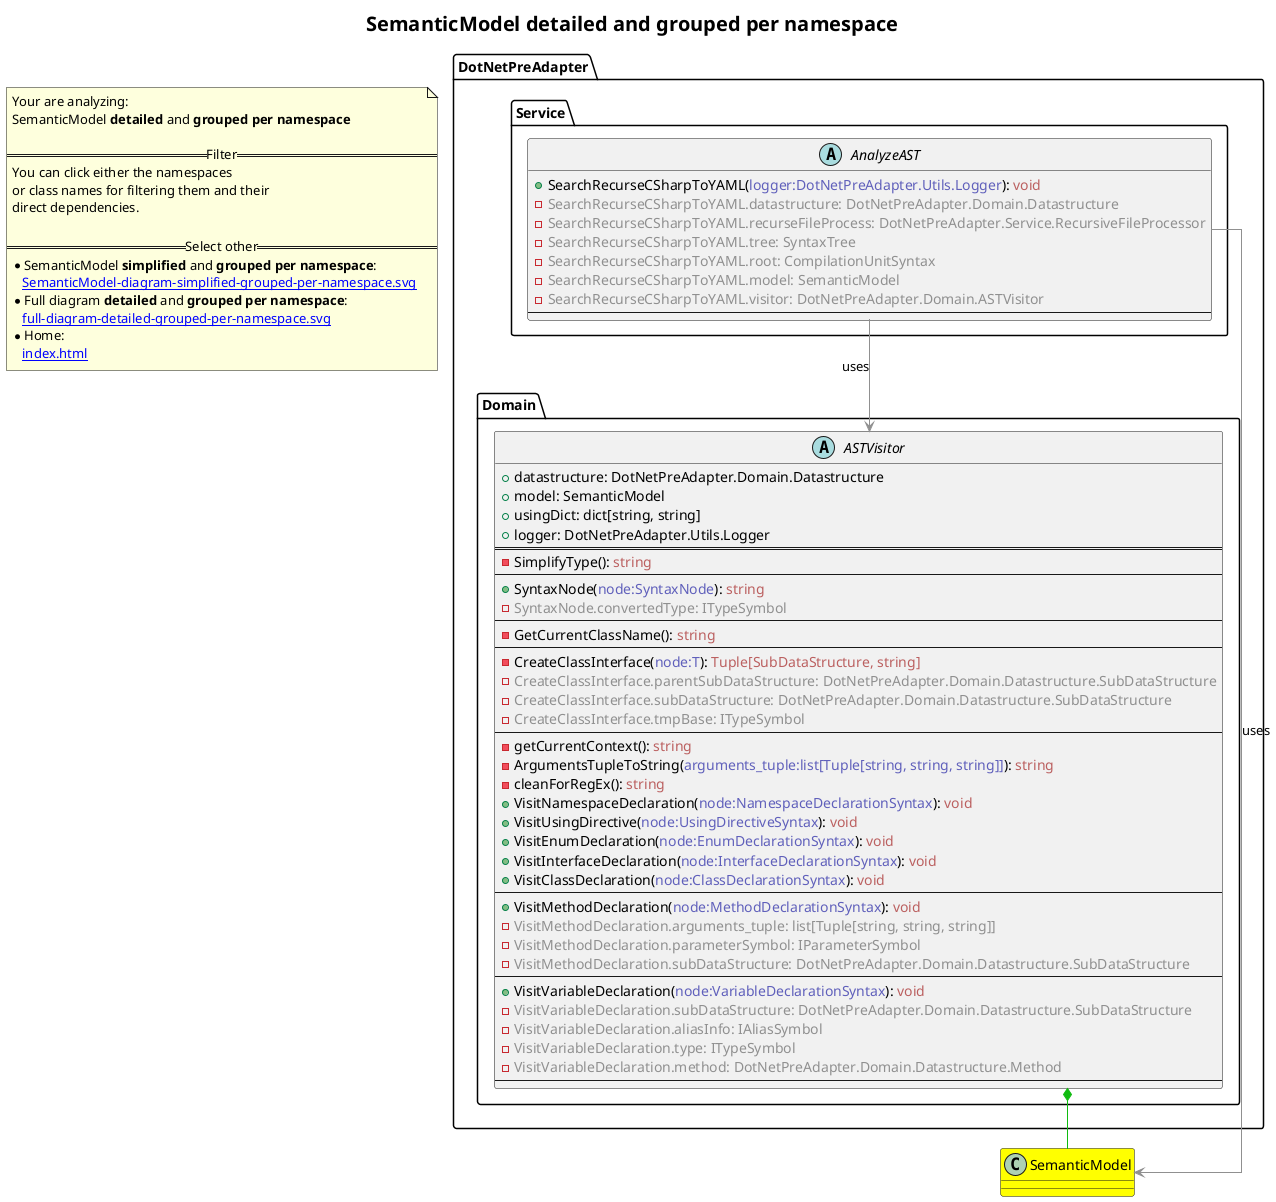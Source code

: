 @startuml
skinparam linetype ortho
title <size:20>SemanticModel **detailed** and **grouped per namespace**</size>
note "Your are analyzing:\nSemanticModel **detailed** and **grouped per namespace**\n\n==Filter==\nYou can click either the namespaces \nor class names for filtering them and their\ndirect dependencies.\n\n==Select other==\n* SemanticModel **simplified** and **grouped per namespace**:\n   [[SemanticModel-diagram-simplified-grouped-per-namespace.svg]]\n* Full diagram **detailed** and **grouped per namespace**:\n   [[full-diagram-detailed-grouped-per-namespace.svg]]\n* Home:\n   [[index.html]]" as FloatingNote
class SemanticModel [[SemanticModel-diagram-detailed-grouped-per-namespace.svg]] #yellow {
}
' Closing all previous_sub_namespace_list namespace None because file analysis is finished.
namespace DotNetPreAdapter [[DotNetPreAdapter-diagram-detailed-grouped-per-namespace.svg]] {
namespace DotNetPreAdapter.Domain [[DotNetPreAdapter.Domain-diagram-detailed-grouped-per-namespace.svg]] {
  abstract class DotNetPreAdapter.Domain.ASTVisitor [[DotNetPreAdapter.Domain.ASTVisitor-diagram-detailed-grouped-per-namespace.svg]]  {
    + datastructure: DotNetPreAdapter.Domain.Datastructure
    + model: SemanticModel
    + usingDict: dict[string, string]
    + logger: DotNetPreAdapter.Utils.Logger
==
    - SimplifyType(<font color="6060BB"></font>): <font color="BB6060">string</font>
--
    + SyntaxNode(<font color="6060BB">node:SyntaxNode</font>): <font color="BB6060">string</font>
    - <font color="909090">SyntaxNode.convertedType: ITypeSymbol</font>
--
    - GetCurrentClassName(<font color="6060BB"></font>): <font color="BB6060">string</font>
--
    - CreateClassInterface(<font color="6060BB">node:T</font>): <font color="BB6060">Tuple[SubDataStructure, string]</font>
    - <font color="909090">CreateClassInterface.parentSubDataStructure: DotNetPreAdapter.Domain.Datastructure.SubDataStructure</font>
    - <font color="909090">CreateClassInterface.subDataStructure: DotNetPreAdapter.Domain.Datastructure.SubDataStructure</font>
    - <font color="909090">CreateClassInterface.tmpBase: ITypeSymbol</font>
--
    - getCurrentContext(<font color="6060BB"></font>): <font color="BB6060">string</font>
    - ArgumentsTupleToString(<font color="6060BB">arguments_tuple:list[Tuple[string, string, string]]</font>): <font color="BB6060">string</font>
    - cleanForRegEx(<font color="6060BB"></font>): <font color="BB6060">string</font>
    + VisitNamespaceDeclaration(<font color="6060BB">node:NamespaceDeclarationSyntax</font>): <font color="BB6060">void</font>
    + VisitUsingDirective(<font color="6060BB">node:UsingDirectiveSyntax</font>): <font color="BB6060">void</font>
    + VisitEnumDeclaration(<font color="6060BB">node:EnumDeclarationSyntax</font>): <font color="BB6060">void</font>
    + VisitInterfaceDeclaration(<font color="6060BB">node:InterfaceDeclarationSyntax</font>): <font color="BB6060">void</font>
    + VisitClassDeclaration(<font color="6060BB">node:ClassDeclarationSyntax</font>): <font color="BB6060">void</font>
--
    + VisitMethodDeclaration(<font color="6060BB">node:MethodDeclarationSyntax</font>): <font color="BB6060">void</font>
    - <font color="909090">VisitMethodDeclaration.arguments_tuple: list[Tuple[string, string, string]]</font>
    - <font color="909090">VisitMethodDeclaration.parameterSymbol: IParameterSymbol</font>
    - <font color="909090">VisitMethodDeclaration.subDataStructure: DotNetPreAdapter.Domain.Datastructure.SubDataStructure</font>
--
    + VisitVariableDeclaration(<font color="6060BB">node:VariableDeclarationSyntax</font>): <font color="BB6060">void</font>
    - <font color="909090">VisitVariableDeclaration.subDataStructure: DotNetPreAdapter.Domain.Datastructure.SubDataStructure</font>
    - <font color="909090">VisitVariableDeclaration.aliasInfo: IAliasSymbol</font>
    - <font color="909090">VisitVariableDeclaration.type: ITypeSymbol</font>
    - <font color="909090">VisitVariableDeclaration.method: DotNetPreAdapter.Domain.Datastructure.Method</font>
--
  }
'Compared namespace DotNetPreAdapter.Domain [[DotNetPreAdapter.Domain-diagram-detailed-grouped-per-namespace.svg]] { with last element of   }
' Closing all previous_sub_namespace_list namespace None because file analysis is finished.
' Closing namespace Domain
}
' Closing namespace DotNetPreAdapter
}
namespace DotNetPreAdapter [[DotNetPreAdapter-diagram-detailed-grouped-per-namespace.svg]] {
namespace DotNetPreAdapter.Service [[DotNetPreAdapter.Service-diagram-detailed-grouped-per-namespace.svg]] {
  abstract class DotNetPreAdapter.Service.AnalyzeAST [[DotNetPreAdapter.Service.AnalyzeAST-diagram-detailed-grouped-per-namespace.svg]]  {
    + SearchRecurseCSharpToYAML(<font color="6060BB">logger:DotNetPreAdapter.Utils.Logger</font>): <font color="BB6060">void</font>
    - <font color="909090">SearchRecurseCSharpToYAML.datastructure: DotNetPreAdapter.Domain.Datastructure</font>
    - <font color="909090">SearchRecurseCSharpToYAML.recurseFileProcess: DotNetPreAdapter.Service.RecursiveFileProcessor</font>
    - <font color="909090">SearchRecurseCSharpToYAML.tree: SyntaxTree</font>
    - <font color="909090">SearchRecurseCSharpToYAML.root: CompilationUnitSyntax</font>
    - <font color="909090">SearchRecurseCSharpToYAML.model: SemanticModel</font>
    - <font color="909090">SearchRecurseCSharpToYAML.visitor: DotNetPreAdapter.Domain.ASTVisitor</font>
--
  }
'Compared namespace DotNetPreAdapter.Service [[DotNetPreAdapter.Service-diagram-detailed-grouped-per-namespace.svg]] { with last element of   }
' Closing all previous_sub_namespace_list namespace None because file analysis is finished.
' Closing namespace Service
}
' Closing namespace DotNetPreAdapter
}
 ' *************************************** 
 ' *************************************** 
 ' *************************************** 
' Class relations extracted from namespace:
' 
' Class relations extracted from namespace:
' DotNetPreAdapter.Domain
DotNetPreAdapter.Domain.ASTVisitor *-[#10BB10]- SemanticModel 
' Class relations extracted from namespace:
' DotNetPreAdapter.Service
DotNetPreAdapter.Service.AnalyzeAST -[#909090]-> SemanticModel  : uses 
DotNetPreAdapter.Service.AnalyzeAST -[#909090]-> DotNetPreAdapter.Domain.ASTVisitor  : uses 
@enduml